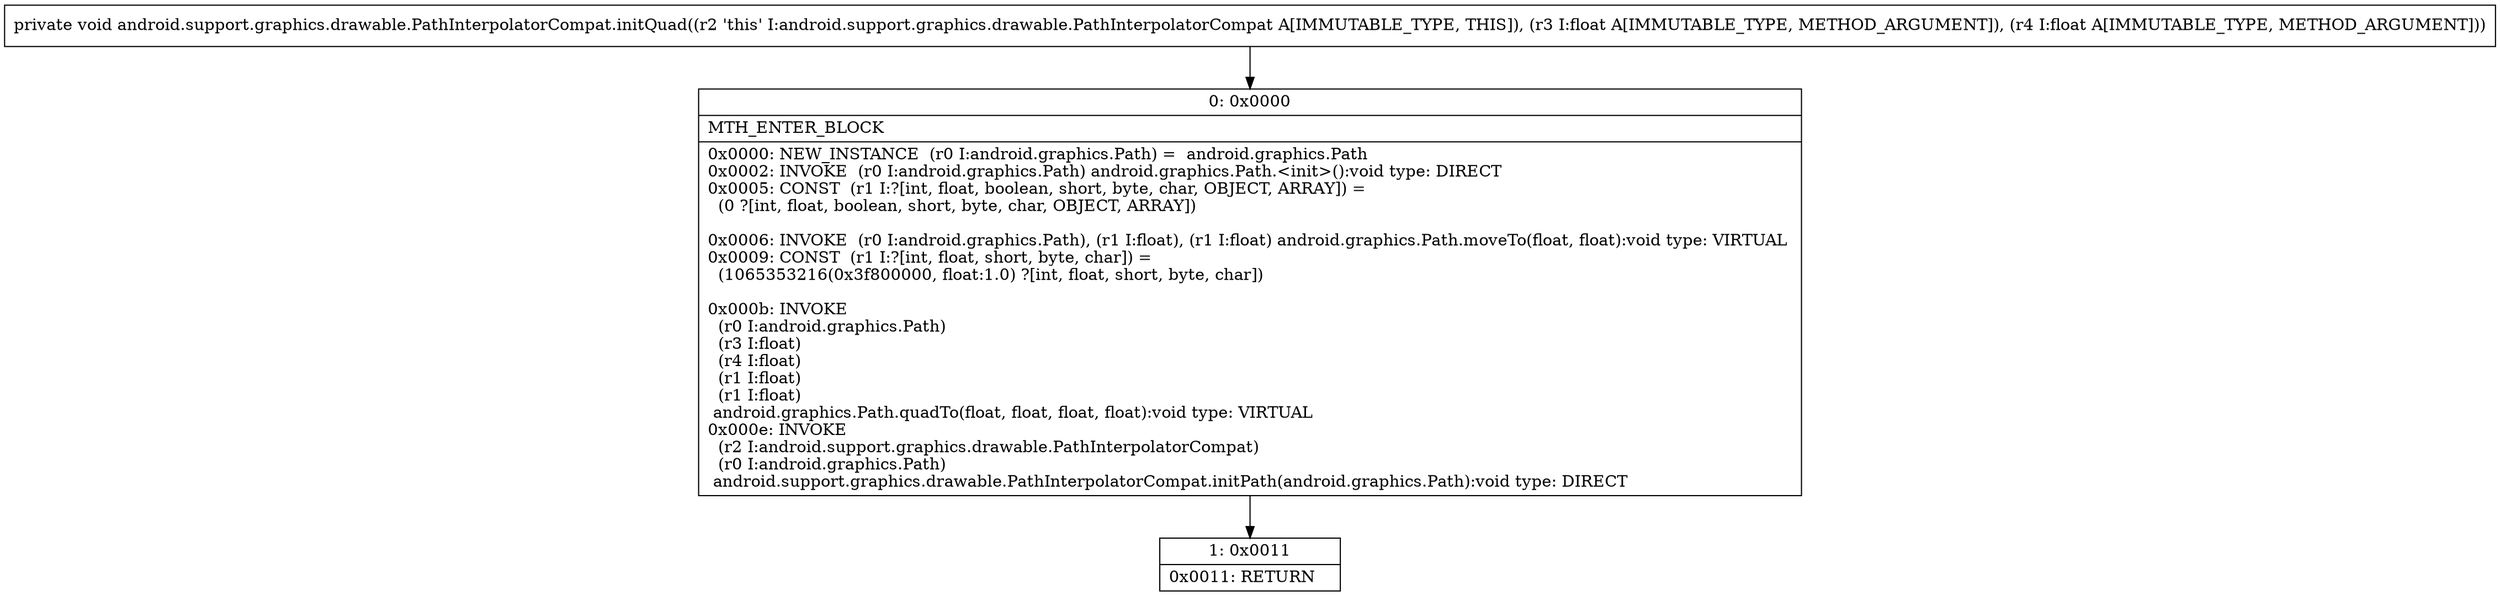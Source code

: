 digraph "CFG forandroid.support.graphics.drawable.PathInterpolatorCompat.initQuad(FF)V" {
Node_0 [shape=record,label="{0\:\ 0x0000|MTH_ENTER_BLOCK\l|0x0000: NEW_INSTANCE  (r0 I:android.graphics.Path) =  android.graphics.Path \l0x0002: INVOKE  (r0 I:android.graphics.Path) android.graphics.Path.\<init\>():void type: DIRECT \l0x0005: CONST  (r1 I:?[int, float, boolean, short, byte, char, OBJECT, ARRAY]) = \l  (0 ?[int, float, boolean, short, byte, char, OBJECT, ARRAY])\l \l0x0006: INVOKE  (r0 I:android.graphics.Path), (r1 I:float), (r1 I:float) android.graphics.Path.moveTo(float, float):void type: VIRTUAL \l0x0009: CONST  (r1 I:?[int, float, short, byte, char]) = \l  (1065353216(0x3f800000, float:1.0) ?[int, float, short, byte, char])\l \l0x000b: INVOKE  \l  (r0 I:android.graphics.Path)\l  (r3 I:float)\l  (r4 I:float)\l  (r1 I:float)\l  (r1 I:float)\l android.graphics.Path.quadTo(float, float, float, float):void type: VIRTUAL \l0x000e: INVOKE  \l  (r2 I:android.support.graphics.drawable.PathInterpolatorCompat)\l  (r0 I:android.graphics.Path)\l android.support.graphics.drawable.PathInterpolatorCompat.initPath(android.graphics.Path):void type: DIRECT \l}"];
Node_1 [shape=record,label="{1\:\ 0x0011|0x0011: RETURN   \l}"];
MethodNode[shape=record,label="{private void android.support.graphics.drawable.PathInterpolatorCompat.initQuad((r2 'this' I:android.support.graphics.drawable.PathInterpolatorCompat A[IMMUTABLE_TYPE, THIS]), (r3 I:float A[IMMUTABLE_TYPE, METHOD_ARGUMENT]), (r4 I:float A[IMMUTABLE_TYPE, METHOD_ARGUMENT])) }"];
MethodNode -> Node_0;
Node_0 -> Node_1;
}

